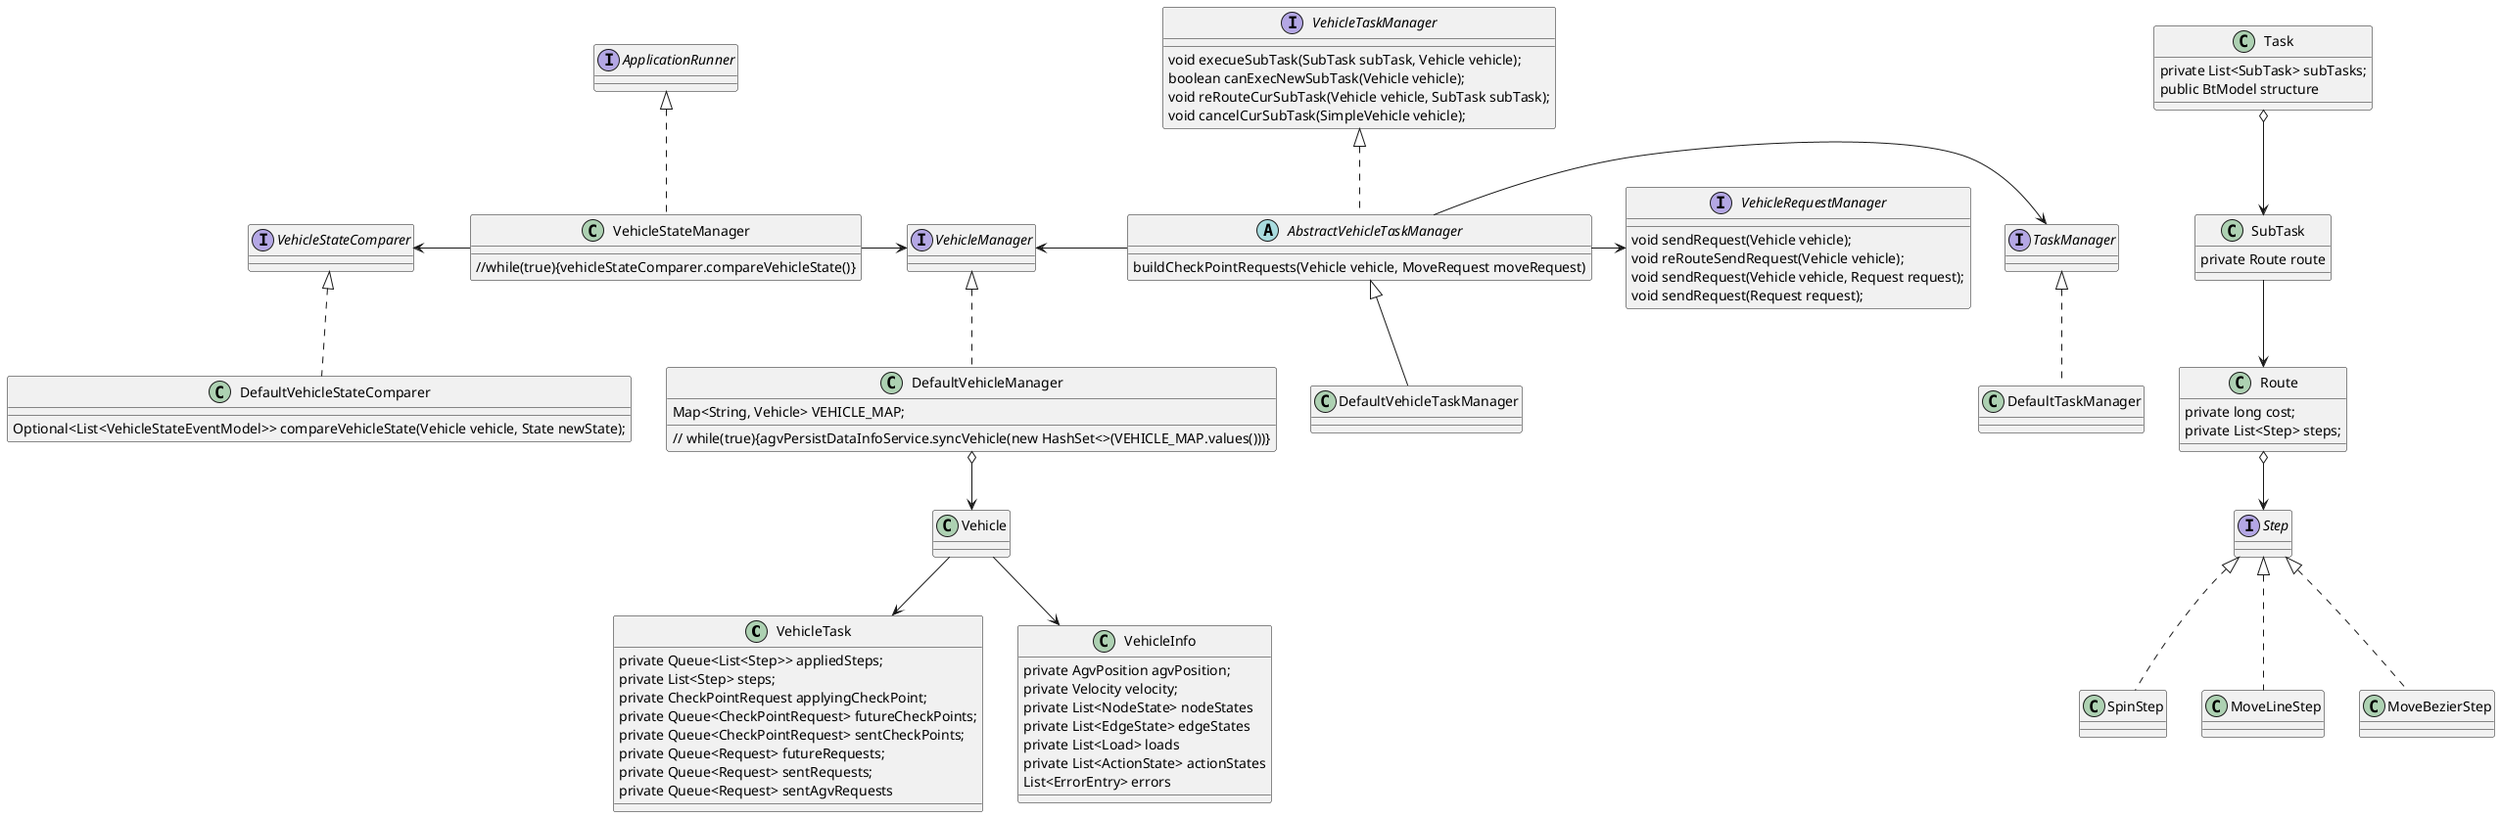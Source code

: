 @startuml
class VehicleTask{
private Queue<List<Step>> appliedSteps;
private List<Step> steps;
private CheckPointRequest applyingCheckPoint;
private Queue<CheckPointRequest> futureCheckPoints;
private Queue<CheckPointRequest> sentCheckPoints;
private Queue<Request> futureRequests;
private Queue<Request> sentRequests;
private Queue<Request> sentAgvRequests
}
class VehicleInfo{
	private AgvPosition agvPosition;
	private Velocity velocity;
	private List<NodeState> nodeStates
	private List<EdgeState> edgeStates
	private List<Load> loads
	private List<ActionState> actionStates
	List<ErrorEntry> errors

}
class Task{
	private List<SubTask> subTasks;
	public BtModel structure
}
class Route{
	  private long cost;
    private List<Step> steps;
}
class SubTask{
	private Route route
}

class Vehicle{}

interface Step{}

class DefaultVehicleStateComparer implements VehicleStateComparer{
Optional<List<VehicleStateEventModel>> compareVehicleState(Vehicle vehicle, State newState);
}
class DefaultVehicleManager implements VehicleManager{
	// while(true){agvPersistDataInfoService.syncVehicle(new HashSet<>(VEHICLE_MAP.values()))}
	Map<String, Vehicle> VEHICLE_MAP;
}
class SpinStep implements Step{}
class MoveLineStep implements Step{}
class MoveBezierStep implements Step{}

interface VehicleTaskManager{
    void execueSubTask(SubTask subTask, Vehicle vehicle);
    boolean canExecNewSubTask(Vehicle vehicle);
    void reRouteCurSubTask(Vehicle vehicle, SubTask subTask);
    void cancelCurSubTask(SimpleVehicle vehicle);
}
interface VehicleManager{}
interface TaskManager{}
class VehicleStateManager implements ApplicationRunner{
	//while(true){vehicleStateComparer.compareVehicleState()}
}

class DefaultTaskManager implements TaskManager{}
abstract class AbstractVehicleTaskManager implements VehicleTaskManager{
    buildCheckPointRequests(Vehicle vehicle, MoveRequest moveRequest)
}
class DefaultVehicleTaskManager extends AbstractVehicleTaskManager{}

interface VehicleRequestManager{
    void sendRequest(Vehicle vehicle);
    void reRouteSendRequest(Vehicle vehicle);
    void sendRequest(Vehicle vehicle, Request request);
    void sendRequest(Request request);
}

Vehicle --> VehicleTask
Vehicle --> VehicleInfo
Task o--> SubTask
SubTask --> Route
Route o--> Step
VehicleStateComparer <- VehicleStateManager
VehicleStateManager -> VehicleManager
AbstractVehicleTaskManager ->TaskManager
AbstractVehicleTaskManager ->VehicleRequestManager
VehicleManager <- AbstractVehicleTaskManager
DefaultVehicleManager o-->Vehicle
@enduml